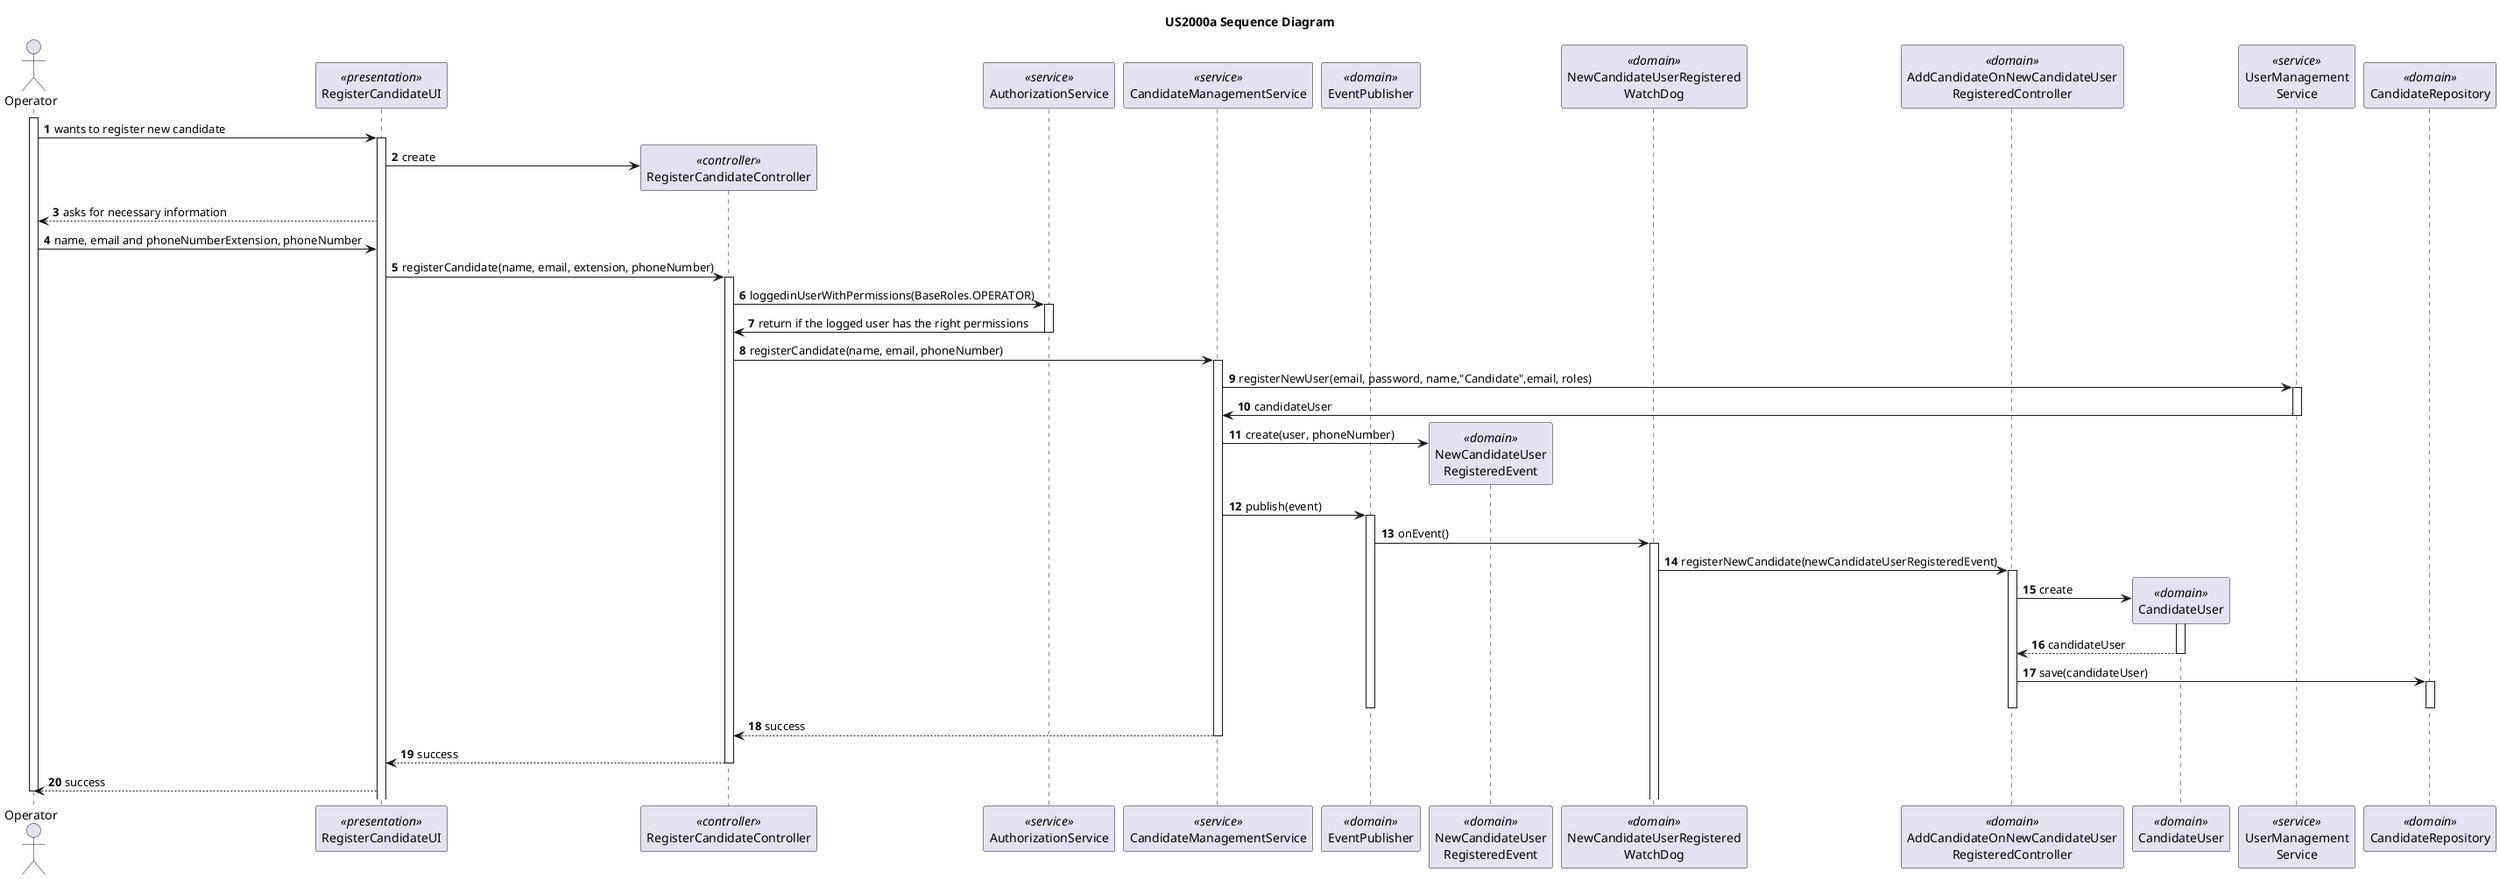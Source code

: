 @startuml
autonumber

title US2000a Sequence Diagram

actor "Operator" as USER

participant "RegisterCandidateUI" as UI <<presentation>>
participant "RegisterCandidateController" as CTRL <<controller>>
participant "AuthorizationService" as AUTHZ <<service>>
participant "CandidateManagementService" as CMS <<service>>
participant "EventPublisher" as EP <<domain>>
participant "NewCandidateUser\nRegisteredEvent" as EVENT <<domain>>
participant "NewCandidateUserRegistered\nWatchDog" as WD <<domain>>
participant "AddCandidateOnNewCandidateUser\nRegisteredController" as CTRL_EVENT <<domain>>
participant "CandidateUser" as CUser <<domain>>
participant "UserManagement\nService" as UMS <<service>>
participant CandidateRepository as CREP <<domain>>



activate USER

USER -> UI: wants to register new candidate
activate UI

UI -> CTRL**: create



UI --> USER: asks for necessary information


USER -> UI: name, email and phoneNumberExtension, phoneNumber
UI -> CTRL: registerCandidate(name, email, extension, phoneNumber)
activate CTRL



CTRL -> AUTHZ:  loggedinUserWithPermissions(BaseRoles.OPERATOR)
activate AUTHZ

AUTHZ -> CTRL:  return if the logged user has the right permissions
deactivate AUTHZ

CTRL -> CMS: registerCandidate(name, email, phoneNumber)
activate CMS


CMS -> UMS: registerNewUser(email, password, name,"Candidate",email, roles)
activate UMS
UMS -> CMS: candidateUser
deactivate UMS

CMS -> EVENT **: create(user, phoneNumber)


CMS -> EP : publish(event)
activate EP

EP -> WD: onEvent()
activate WD

WD -> CTRL_EVENT: registerNewCandidate(newCandidateUserRegisteredEvent)
activate CTRL_EVENT

CTRL_EVENT -> CUser**: create
activate CUser
CUser --> CTRL_EVENT: candidateUser
deactivate CUser

CTRL_EVENT -> CREP: save(candidateUser)
activate CREP
deactivate CREP




deactivate UMS
deactivate EP
deactivate CTRL_EVENT



CMS --> CTRL: success
deactivate CMS

CTRL --> UI: success
deactivate CTRL



UI --> USER: success

deactivate USER

@enduml

